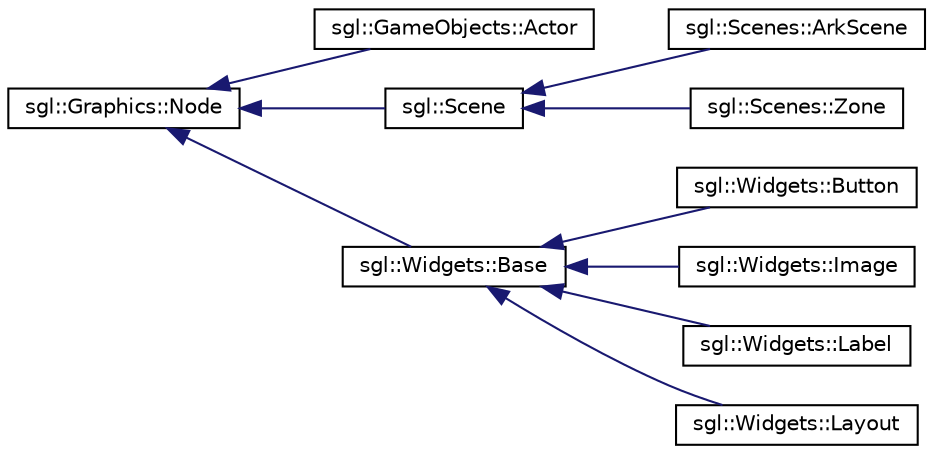 digraph "Graphical Class Hierarchy"
{
 // INTERACTIVE_SVG=YES
  edge [fontname="Helvetica",fontsize="10",labelfontname="Helvetica",labelfontsize="10"];
  node [fontname="Helvetica",fontsize="10",shape=record];
  rankdir="LR";
  Node1 [label="sgl::Graphics::Node",height=0.2,width=0.4,color="black", fillcolor="white", style="filled",URL="$dc/dee/classsgl_1_1Graphics_1_1Node.html",tooltip="Abstract base class for a scene graph node. "];
  Node1 -> Node2 [dir="back",color="midnightblue",fontsize="10",style="solid",fontname="Helvetica"];
  Node2 [label="sgl::GameObjects::Actor",height=0.2,width=0.4,color="black", fillcolor="white", style="filled",URL="$d0/d68/classsgl_1_1GameObjects_1_1Actor.html",tooltip="A class to represent updatable, renderable and event receiving entities. "];
  Node1 -> Node3 [dir="back",color="midnightblue",fontsize="10",style="solid",fontname="Helvetica"];
  Node3 [label="sgl::Scene",height=0.2,width=0.4,color="black", fillcolor="white", style="filled",URL="$d8/dcf/classsgl_1_1Scene.html",tooltip="Base class which every user scene must derive from. "];
  Node3 -> Node4 [dir="back",color="midnightblue",fontsize="10",style="solid",fontname="Helvetica"];
  Node4 [label="sgl::Scenes::ArkScene",height=0.2,width=0.4,color="black", fillcolor="white", style="filled",URL="$dc/d24/classsgl_1_1Scenes_1_1ArkScene.html",tooltip="Define a scene scriptable through ArkScript. "];
  Node3 -> Node5 [dir="back",color="midnightblue",fontsize="10",style="solid",fontname="Helvetica"];
  Node5 [label="sgl::Scenes::Zone",height=0.2,width=0.4,color="black", fillcolor="white", style="filled",URL="$d7/d29/classsgl_1_1Scenes_1_1Zone.html",tooltip="A scene handling zones and transitions on a tilemap. "];
  Node1 -> Node6 [dir="back",color="midnightblue",fontsize="10",style="solid",fontname="Helvetica"];
  Node6 [label="sgl::Widgets::Base",height=0.2,width=0.4,color="black", fillcolor="white", style="filled",URL="$d3/dd0/classsgl_1_1Widgets_1_1Base.html",tooltip="Base class for all widgets. "];
  Node6 -> Node7 [dir="back",color="midnightblue",fontsize="10",style="solid",fontname="Helvetica"];
  Node7 [label="sgl::Widgets::Button",height=0.2,width=0.4,color="black", fillcolor="white", style="filled",URL="$dd/dcd/classsgl_1_1Widgets_1_1Button.html",tooltip="Basic button widget. "];
  Node6 -> Node8 [dir="back",color="midnightblue",fontsize="10",style="solid",fontname="Helvetica"];
  Node8 [label="sgl::Widgets::Image",height=0.2,width=0.4,color="black", fillcolor="white", style="filled",URL="$d5/dd4/classsgl_1_1Widgets_1_1Image.html",tooltip="Basic image widget. "];
  Node6 -> Node9 [dir="back",color="midnightblue",fontsize="10",style="solid",fontname="Helvetica"];
  Node9 [label="sgl::Widgets::Label",height=0.2,width=0.4,color="black", fillcolor="white", style="filled",URL="$d0/d0f/classsgl_1_1Widgets_1_1Label.html",tooltip="Basic label widget, doesn&#39;t listen to events by default. "];
  Node6 -> Node10 [dir="back",color="midnightblue",fontsize="10",style="solid",fontname="Helvetica"];
  Node10 [label="sgl::Widgets::Layout",height=0.2,width=0.4,color="black", fillcolor="white", style="filled",URL="$df/de0/classsgl_1_1Widgets_1_1Layout.html",tooltip="A collection of widgets working together, graphically united. "];
}
